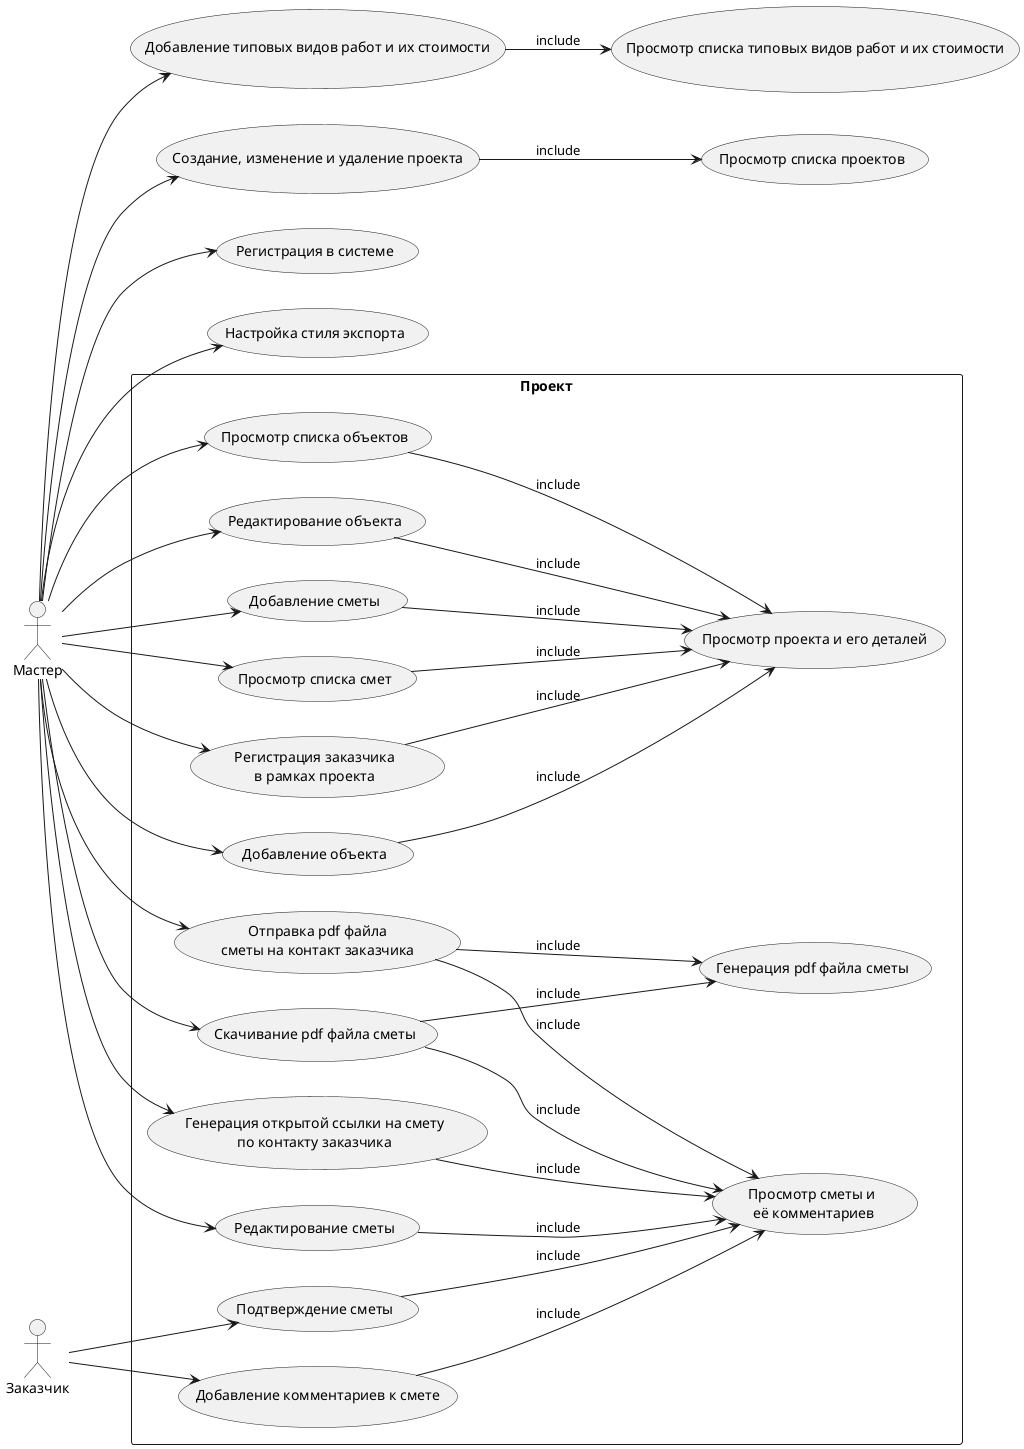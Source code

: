 @startuml
left to right direction
skinparam packageStyle rectangle

actor Мастер
actor Заказчик

Мастер --> (Регистрация в системе)
Мастер --> (Настройка стиля экспорта)
Мастер --> (Добавление типовых видов работ и их стоимости)
(Добавление типовых видов работ и их стоимости) --> (Просмотр списка типовых видов работ и их стоимости) : "include"

Мастер --> (Создание, изменение и удаление проекта)
(Создание, изменение и удаление проекта) --> (Просмотр списка проектов) : "include"

rectangle Проект {
    Мастер --> (Регистрация заказчика\nв рамках проекта)
    Мастер --> (Добавление объекта)
    Мастер --> (Просмотр списка объектов)
    Мастер --> (Редактирование объекта)
    Мастер --> (Добавление сметы)
    Мастер --> (Редактирование сметы)
    Мастер --> (Отправка pdf файла\nсметы на контакт заказчика)
    Мастер --> (Скачивание pdf файла сметы)
    Мастер --> (Генерация открытой ссылки на смету\nпо контакту заказчика)
    Мастер --> (Просмотр списка смет)
    Заказчик --> (Подтверждение сметы)
    Заказчик --> (Добавление комментариев к смете)

    (Регистрация заказчика\nв рамках проекта) --> (Просмотр проекта и его деталей) : "include"
    (Добавление объекта) --> (Просмотр проекта и его деталей) : "include"
    (Редактирование объекта) --> (Просмотр проекта и его деталей) : "include"
    (Добавление сметы) --> (Просмотр проекта и его деталей) : "include"
    (Просмотр списка смет) --> (Просмотр проекта и его деталей) : "include"
    (Просмотр списка объектов) --> (Просмотр проекта и его деталей) : "include"
    (Редактирование сметы) --> (Просмотр сметы и\n её комментариев) : "include"
    (Подтверждение сметы) --> (Просмотр сметы и\n её комментариев) : "include"
    (Добавление комментариев к смете) --> (Просмотр сметы и\n её комментариев) : "include"
    (Скачивание pdf файла сметы) --> (Просмотр сметы и\n её комментариев) : "include"
    (Отправка pdf файла\nсметы на контакт заказчика) --> (Просмотр сметы и\n её комментариев) : "include"
    (Генерация открытой ссылки на смету\nпо контакту заказчика) --> (Просмотр сметы и\n её комментариев) : "include"

    (Отправка pdf файла\nсметы на контакт заказчика) --> (Генерация pdf файла сметы) : "include"
    (Скачивание pdf файла сметы) --> (Генерация pdf файла сметы) : "include"
}
@enduml